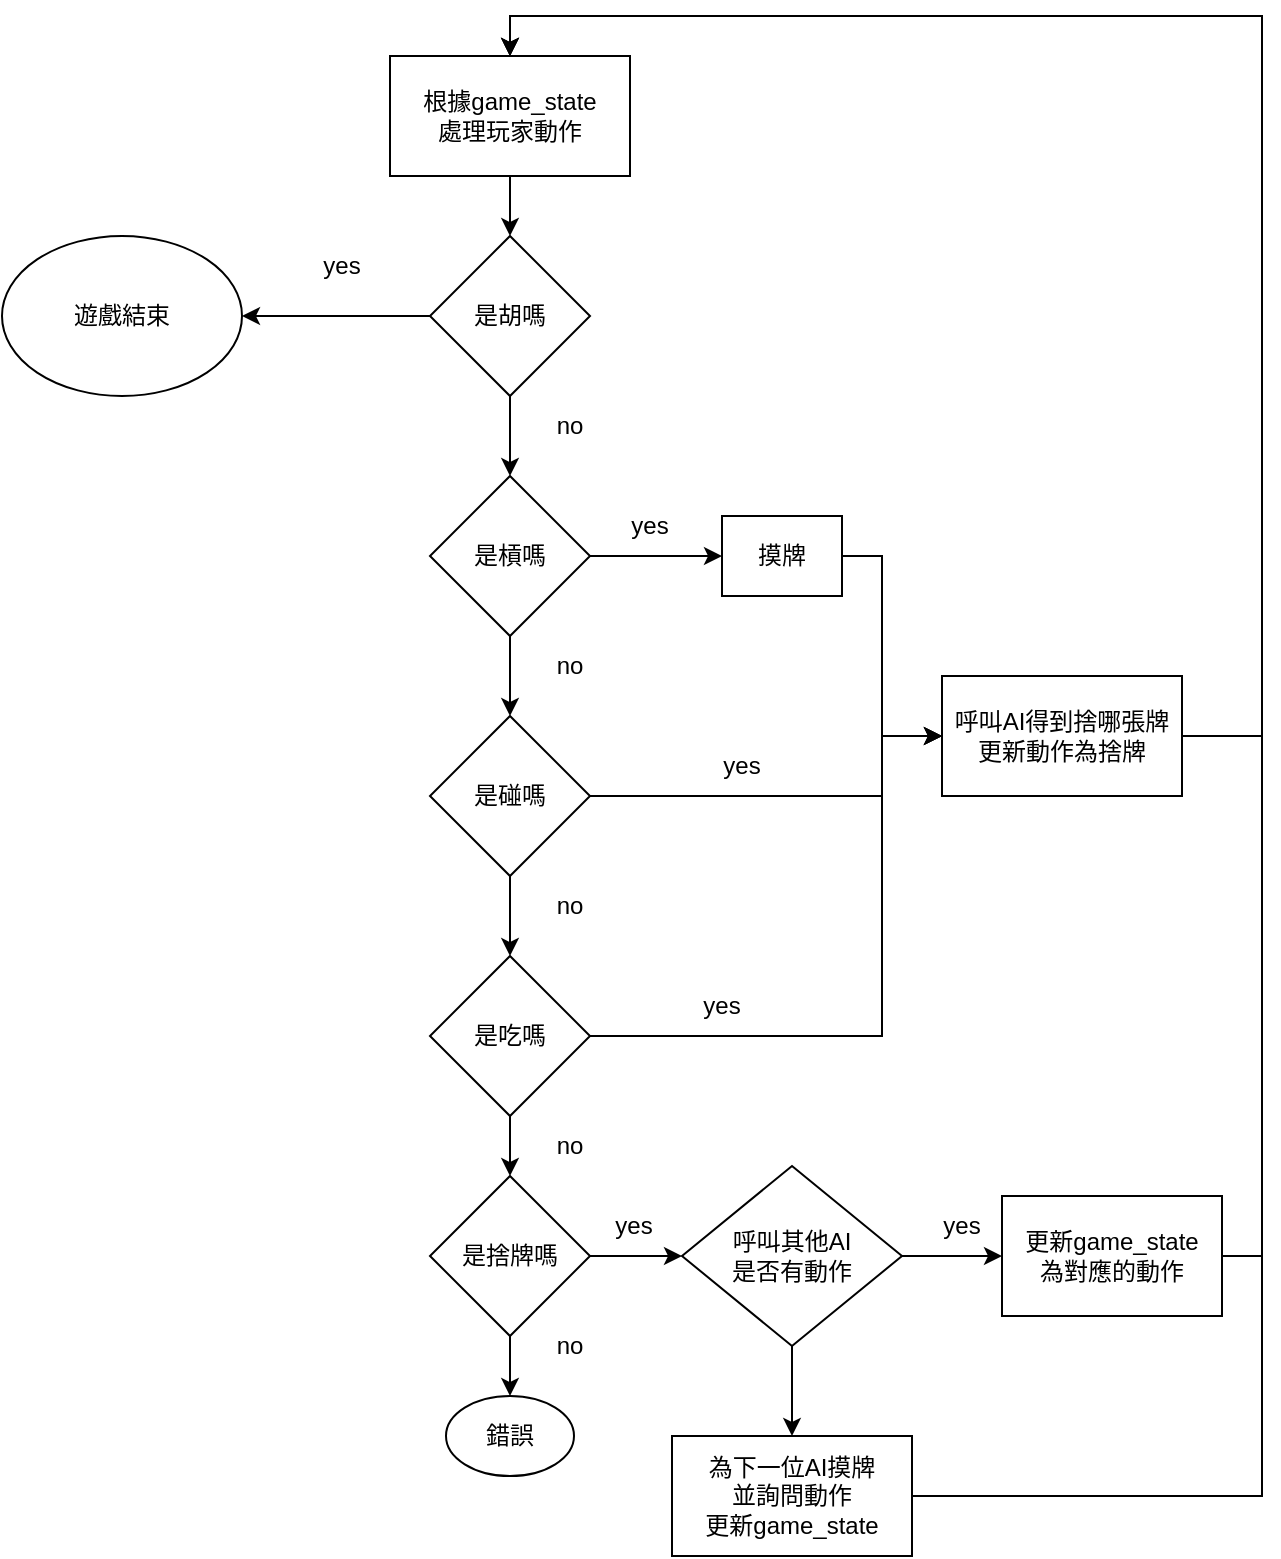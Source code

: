 <mxfile version="26.1.0">
  <diagram name="第 1 页" id="BEDw1EXFjeKoyb_lrrtx">
    <mxGraphModel dx="1434" dy="738" grid="1" gridSize="10" guides="1" tooltips="1" connect="1" arrows="1" fold="1" page="1" pageScale="1" pageWidth="827" pageHeight="1169" math="0" shadow="0">
      <root>
        <mxCell id="0" />
        <mxCell id="1" parent="0" />
        <mxCell id="e31xRG3DGiO9P8SCMN_P-4" style="edgeStyle=orthogonalEdgeStyle;rounded=0;orthogonalLoop=1;jettySize=auto;html=1;entryX=0.5;entryY=0;entryDx=0;entryDy=0;" edge="1" parent="1" source="e31xRG3DGiO9P8SCMN_P-1" target="e31xRG3DGiO9P8SCMN_P-2">
          <mxGeometry relative="1" as="geometry" />
        </mxCell>
        <mxCell id="e31xRG3DGiO9P8SCMN_P-1" value="根據game_state&lt;br&gt;處理玩家動作" style="rounded=0;whiteSpace=wrap;html=1;" vertex="1" parent="1">
          <mxGeometry x="234" y="120" width="120" height="60" as="geometry" />
        </mxCell>
        <mxCell id="e31xRG3DGiO9P8SCMN_P-11" style="edgeStyle=orthogonalEdgeStyle;rounded=0;orthogonalLoop=1;jettySize=auto;html=1;entryX=0.5;entryY=0;entryDx=0;entryDy=0;" edge="1" parent="1" source="e31xRG3DGiO9P8SCMN_P-2" target="e31xRG3DGiO9P8SCMN_P-10">
          <mxGeometry relative="1" as="geometry" />
        </mxCell>
        <mxCell id="e31xRG3DGiO9P8SCMN_P-33" style="edgeStyle=orthogonalEdgeStyle;rounded=0;orthogonalLoop=1;jettySize=auto;html=1;exitX=0;exitY=0.5;exitDx=0;exitDy=0;entryX=1;entryY=0.5;entryDx=0;entryDy=0;" edge="1" parent="1" source="e31xRG3DGiO9P8SCMN_P-2" target="e31xRG3DGiO9P8SCMN_P-3">
          <mxGeometry relative="1" as="geometry" />
        </mxCell>
        <mxCell id="e31xRG3DGiO9P8SCMN_P-2" value="是胡嗎" style="rhombus;whiteSpace=wrap;html=1;" vertex="1" parent="1">
          <mxGeometry x="254" y="210" width="80" height="80" as="geometry" />
        </mxCell>
        <mxCell id="e31xRG3DGiO9P8SCMN_P-3" value="遊戲結束" style="ellipse;whiteSpace=wrap;html=1;" vertex="1" parent="1">
          <mxGeometry x="40" y="210" width="120" height="80" as="geometry" />
        </mxCell>
        <mxCell id="e31xRG3DGiO9P8SCMN_P-6" value="yes" style="text;html=1;align=center;verticalAlign=middle;whiteSpace=wrap;rounded=0;" vertex="1" parent="1">
          <mxGeometry x="180" y="210" width="60" height="30" as="geometry" />
        </mxCell>
        <mxCell id="e31xRG3DGiO9P8SCMN_P-8" value="no" style="text;html=1;align=center;verticalAlign=middle;whiteSpace=wrap;rounded=0;" vertex="1" parent="1">
          <mxGeometry x="294" y="290" width="60" height="30" as="geometry" />
        </mxCell>
        <mxCell id="e31xRG3DGiO9P8SCMN_P-13" style="edgeStyle=orthogonalEdgeStyle;rounded=0;orthogonalLoop=1;jettySize=auto;html=1;exitX=1;exitY=0.5;exitDx=0;exitDy=0;entryX=0;entryY=0.5;entryDx=0;entryDy=0;" edge="1" parent="1" source="e31xRG3DGiO9P8SCMN_P-10" target="e31xRG3DGiO9P8SCMN_P-12">
          <mxGeometry relative="1" as="geometry" />
        </mxCell>
        <mxCell id="e31xRG3DGiO9P8SCMN_P-24" style="edgeStyle=orthogonalEdgeStyle;rounded=0;orthogonalLoop=1;jettySize=auto;html=1;exitX=0.5;exitY=1;exitDx=0;exitDy=0;entryX=0.5;entryY=0;entryDx=0;entryDy=0;" edge="1" parent="1" source="e31xRG3DGiO9P8SCMN_P-10" target="e31xRG3DGiO9P8SCMN_P-21">
          <mxGeometry relative="1" as="geometry" />
        </mxCell>
        <mxCell id="e31xRG3DGiO9P8SCMN_P-10" value="是槓嗎" style="rhombus;whiteSpace=wrap;html=1;" vertex="1" parent="1">
          <mxGeometry x="254" y="330" width="80" height="80" as="geometry" />
        </mxCell>
        <mxCell id="e31xRG3DGiO9P8SCMN_P-32" style="edgeStyle=orthogonalEdgeStyle;rounded=0;orthogonalLoop=1;jettySize=auto;html=1;exitX=1;exitY=0.5;exitDx=0;exitDy=0;entryX=0;entryY=0.5;entryDx=0;entryDy=0;" edge="1" parent="1" source="e31xRG3DGiO9P8SCMN_P-12" target="e31xRG3DGiO9P8SCMN_P-31">
          <mxGeometry relative="1" as="geometry">
            <Array as="points">
              <mxPoint x="480" y="370" />
              <mxPoint x="480" y="460" />
            </Array>
          </mxGeometry>
        </mxCell>
        <mxCell id="e31xRG3DGiO9P8SCMN_P-12" value="摸牌" style="rounded=0;whiteSpace=wrap;html=1;" vertex="1" parent="1">
          <mxGeometry x="400" y="350" width="60" height="40" as="geometry" />
        </mxCell>
        <mxCell id="e31xRG3DGiO9P8SCMN_P-14" value="yes" style="text;html=1;align=center;verticalAlign=middle;whiteSpace=wrap;rounded=0;" vertex="1" parent="1">
          <mxGeometry x="334" y="340" width="60" height="30" as="geometry" />
        </mxCell>
        <mxCell id="e31xRG3DGiO9P8SCMN_P-17" value="no" style="text;html=1;align=center;verticalAlign=middle;whiteSpace=wrap;rounded=0;" vertex="1" parent="1">
          <mxGeometry x="294" y="410" width="60" height="30" as="geometry" />
        </mxCell>
        <mxCell id="e31xRG3DGiO9P8SCMN_P-26" style="edgeStyle=orthogonalEdgeStyle;rounded=0;orthogonalLoop=1;jettySize=auto;html=1;exitX=0.5;exitY=1;exitDx=0;exitDy=0;entryX=0.5;entryY=0;entryDx=0;entryDy=0;" edge="1" parent="1" source="e31xRG3DGiO9P8SCMN_P-21" target="e31xRG3DGiO9P8SCMN_P-25">
          <mxGeometry relative="1" as="geometry" />
        </mxCell>
        <mxCell id="e31xRG3DGiO9P8SCMN_P-35" style="edgeStyle=orthogonalEdgeStyle;rounded=0;orthogonalLoop=1;jettySize=auto;html=1;entryX=0;entryY=0.5;entryDx=0;entryDy=0;" edge="1" parent="1" source="e31xRG3DGiO9P8SCMN_P-21" target="e31xRG3DGiO9P8SCMN_P-31">
          <mxGeometry relative="1" as="geometry">
            <Array as="points">
              <mxPoint x="480" y="490" />
              <mxPoint x="480" y="460" />
            </Array>
          </mxGeometry>
        </mxCell>
        <mxCell id="e31xRG3DGiO9P8SCMN_P-21" value="是碰嗎" style="rhombus;whiteSpace=wrap;html=1;" vertex="1" parent="1">
          <mxGeometry x="254" y="450" width="80" height="80" as="geometry" />
        </mxCell>
        <mxCell id="e31xRG3DGiO9P8SCMN_P-28" style="edgeStyle=orthogonalEdgeStyle;rounded=0;orthogonalLoop=1;jettySize=auto;html=1;exitX=0.5;exitY=1;exitDx=0;exitDy=0;entryX=0.5;entryY=0;entryDx=0;entryDy=0;" edge="1" parent="1" source="e31xRG3DGiO9P8SCMN_P-25" target="e31xRG3DGiO9P8SCMN_P-27">
          <mxGeometry relative="1" as="geometry" />
        </mxCell>
        <mxCell id="e31xRG3DGiO9P8SCMN_P-38" style="edgeStyle=orthogonalEdgeStyle;rounded=0;orthogonalLoop=1;jettySize=auto;html=1;entryX=0;entryY=0.5;entryDx=0;entryDy=0;" edge="1" parent="1" source="e31xRG3DGiO9P8SCMN_P-25" target="e31xRG3DGiO9P8SCMN_P-31">
          <mxGeometry relative="1" as="geometry">
            <Array as="points">
              <mxPoint x="480" y="610" />
              <mxPoint x="480" y="460" />
            </Array>
          </mxGeometry>
        </mxCell>
        <mxCell id="e31xRG3DGiO9P8SCMN_P-25" value="是吃嗎" style="rhombus;whiteSpace=wrap;html=1;" vertex="1" parent="1">
          <mxGeometry x="254" y="570" width="80" height="80" as="geometry" />
        </mxCell>
        <mxCell id="e31xRG3DGiO9P8SCMN_P-42" style="edgeStyle=orthogonalEdgeStyle;rounded=0;orthogonalLoop=1;jettySize=auto;html=1;exitX=0.5;exitY=1;exitDx=0;exitDy=0;entryX=0.5;entryY=0;entryDx=0;entryDy=0;" edge="1" parent="1" source="e31xRG3DGiO9P8SCMN_P-27" target="e31xRG3DGiO9P8SCMN_P-41">
          <mxGeometry relative="1" as="geometry" />
        </mxCell>
        <mxCell id="e31xRG3DGiO9P8SCMN_P-46" style="edgeStyle=orthogonalEdgeStyle;rounded=0;orthogonalLoop=1;jettySize=auto;html=1;exitX=1;exitY=0.5;exitDx=0;exitDy=0;entryX=0;entryY=0.5;entryDx=0;entryDy=0;" edge="1" parent="1" source="e31xRG3DGiO9P8SCMN_P-27" target="e31xRG3DGiO9P8SCMN_P-45">
          <mxGeometry relative="1" as="geometry" />
        </mxCell>
        <mxCell id="e31xRG3DGiO9P8SCMN_P-27" value="是捨牌嗎" style="rhombus;whiteSpace=wrap;html=1;" vertex="1" parent="1">
          <mxGeometry x="254" y="680" width="80" height="80" as="geometry" />
        </mxCell>
        <mxCell id="e31xRG3DGiO9P8SCMN_P-34" style="edgeStyle=orthogonalEdgeStyle;rounded=0;orthogonalLoop=1;jettySize=auto;html=1;entryX=0.5;entryY=0;entryDx=0;entryDy=0;" edge="1" parent="1" source="e31xRG3DGiO9P8SCMN_P-31" target="e31xRG3DGiO9P8SCMN_P-1">
          <mxGeometry relative="1" as="geometry">
            <Array as="points">
              <mxPoint x="670" y="460" />
              <mxPoint x="670" y="100" />
              <mxPoint x="294" y="100" />
            </Array>
          </mxGeometry>
        </mxCell>
        <mxCell id="e31xRG3DGiO9P8SCMN_P-31" value="呼叫AI得到捨哪張牌&lt;div&gt;更新動作為捨牌&lt;/div&gt;" style="rounded=0;whiteSpace=wrap;html=1;" vertex="1" parent="1">
          <mxGeometry x="510" y="430" width="120" height="60" as="geometry" />
        </mxCell>
        <mxCell id="e31xRG3DGiO9P8SCMN_P-36" value="yes" style="text;html=1;align=center;verticalAlign=middle;whiteSpace=wrap;rounded=0;" vertex="1" parent="1">
          <mxGeometry x="380" y="460" width="60" height="30" as="geometry" />
        </mxCell>
        <mxCell id="e31xRG3DGiO9P8SCMN_P-37" value="no" style="text;html=1;align=center;verticalAlign=middle;whiteSpace=wrap;rounded=0;" vertex="1" parent="1">
          <mxGeometry x="294" y="530" width="60" height="30" as="geometry" />
        </mxCell>
        <mxCell id="e31xRG3DGiO9P8SCMN_P-39" value="yes" style="text;html=1;align=center;verticalAlign=middle;whiteSpace=wrap;rounded=0;" vertex="1" parent="1">
          <mxGeometry x="370" y="580" width="60" height="30" as="geometry" />
        </mxCell>
        <mxCell id="e31xRG3DGiO9P8SCMN_P-40" value="no" style="text;html=1;align=center;verticalAlign=middle;whiteSpace=wrap;rounded=0;" vertex="1" parent="1">
          <mxGeometry x="294" y="650" width="60" height="30" as="geometry" />
        </mxCell>
        <mxCell id="e31xRG3DGiO9P8SCMN_P-41" value="錯誤" style="ellipse;whiteSpace=wrap;html=1;" vertex="1" parent="1">
          <mxGeometry x="262" y="790" width="64" height="40" as="geometry" />
        </mxCell>
        <mxCell id="e31xRG3DGiO9P8SCMN_P-43" value="no" style="text;html=1;align=center;verticalAlign=middle;whiteSpace=wrap;rounded=0;" vertex="1" parent="1">
          <mxGeometry x="294" y="750" width="60" height="30" as="geometry" />
        </mxCell>
        <mxCell id="e31xRG3DGiO9P8SCMN_P-49" style="edgeStyle=orthogonalEdgeStyle;rounded=0;orthogonalLoop=1;jettySize=auto;html=1;exitX=1;exitY=0.5;exitDx=0;exitDy=0;entryX=0;entryY=0.5;entryDx=0;entryDy=0;" edge="1" parent="1" source="e31xRG3DGiO9P8SCMN_P-45" target="e31xRG3DGiO9P8SCMN_P-48">
          <mxGeometry relative="1" as="geometry" />
        </mxCell>
        <mxCell id="e31xRG3DGiO9P8SCMN_P-53" style="edgeStyle=orthogonalEdgeStyle;rounded=0;orthogonalLoop=1;jettySize=auto;html=1;exitX=0.5;exitY=1;exitDx=0;exitDy=0;entryX=0.5;entryY=0;entryDx=0;entryDy=0;" edge="1" parent="1" source="e31xRG3DGiO9P8SCMN_P-45" target="e31xRG3DGiO9P8SCMN_P-52">
          <mxGeometry relative="1" as="geometry" />
        </mxCell>
        <mxCell id="e31xRG3DGiO9P8SCMN_P-45" value="呼叫其他AI&lt;div&gt;是否有動作&lt;/div&gt;" style="rhombus;whiteSpace=wrap;html=1;" vertex="1" parent="1">
          <mxGeometry x="380" y="675" width="110" height="90" as="geometry" />
        </mxCell>
        <mxCell id="e31xRG3DGiO9P8SCMN_P-47" value="yes" style="text;html=1;align=center;verticalAlign=middle;whiteSpace=wrap;rounded=0;" vertex="1" parent="1">
          <mxGeometry x="326" y="690" width="60" height="30" as="geometry" />
        </mxCell>
        <mxCell id="e31xRG3DGiO9P8SCMN_P-51" style="edgeStyle=orthogonalEdgeStyle;rounded=0;orthogonalLoop=1;jettySize=auto;html=1;entryX=0.5;entryY=0;entryDx=0;entryDy=0;" edge="1" parent="1" source="e31xRG3DGiO9P8SCMN_P-48" target="e31xRG3DGiO9P8SCMN_P-1">
          <mxGeometry relative="1" as="geometry">
            <Array as="points">
              <mxPoint x="670" y="720" />
              <mxPoint x="670" y="100" />
              <mxPoint x="294" y="100" />
            </Array>
          </mxGeometry>
        </mxCell>
        <mxCell id="e31xRG3DGiO9P8SCMN_P-48" value="更新game_state&lt;div&gt;為對應的動作&lt;/div&gt;" style="rounded=0;whiteSpace=wrap;html=1;" vertex="1" parent="1">
          <mxGeometry x="540" y="690" width="110" height="60" as="geometry" />
        </mxCell>
        <mxCell id="e31xRG3DGiO9P8SCMN_P-50" value="yes" style="text;html=1;align=center;verticalAlign=middle;whiteSpace=wrap;rounded=0;" vertex="1" parent="1">
          <mxGeometry x="490" y="690" width="60" height="30" as="geometry" />
        </mxCell>
        <mxCell id="e31xRG3DGiO9P8SCMN_P-54" style="edgeStyle=orthogonalEdgeStyle;rounded=0;orthogonalLoop=1;jettySize=auto;html=1;entryX=0.5;entryY=0;entryDx=0;entryDy=0;" edge="1" parent="1" source="e31xRG3DGiO9P8SCMN_P-52" target="e31xRG3DGiO9P8SCMN_P-1">
          <mxGeometry relative="1" as="geometry">
            <Array as="points">
              <mxPoint x="670" y="840" />
              <mxPoint x="670" y="100" />
              <mxPoint x="294" y="100" />
            </Array>
          </mxGeometry>
        </mxCell>
        <mxCell id="e31xRG3DGiO9P8SCMN_P-52" value="為下一位AI摸牌&lt;div&gt;並詢問動作&lt;br&gt;更新game_state&lt;/div&gt;" style="rounded=0;whiteSpace=wrap;html=1;" vertex="1" parent="1">
          <mxGeometry x="375" y="810" width="120" height="60" as="geometry" />
        </mxCell>
      </root>
    </mxGraphModel>
  </diagram>
</mxfile>
